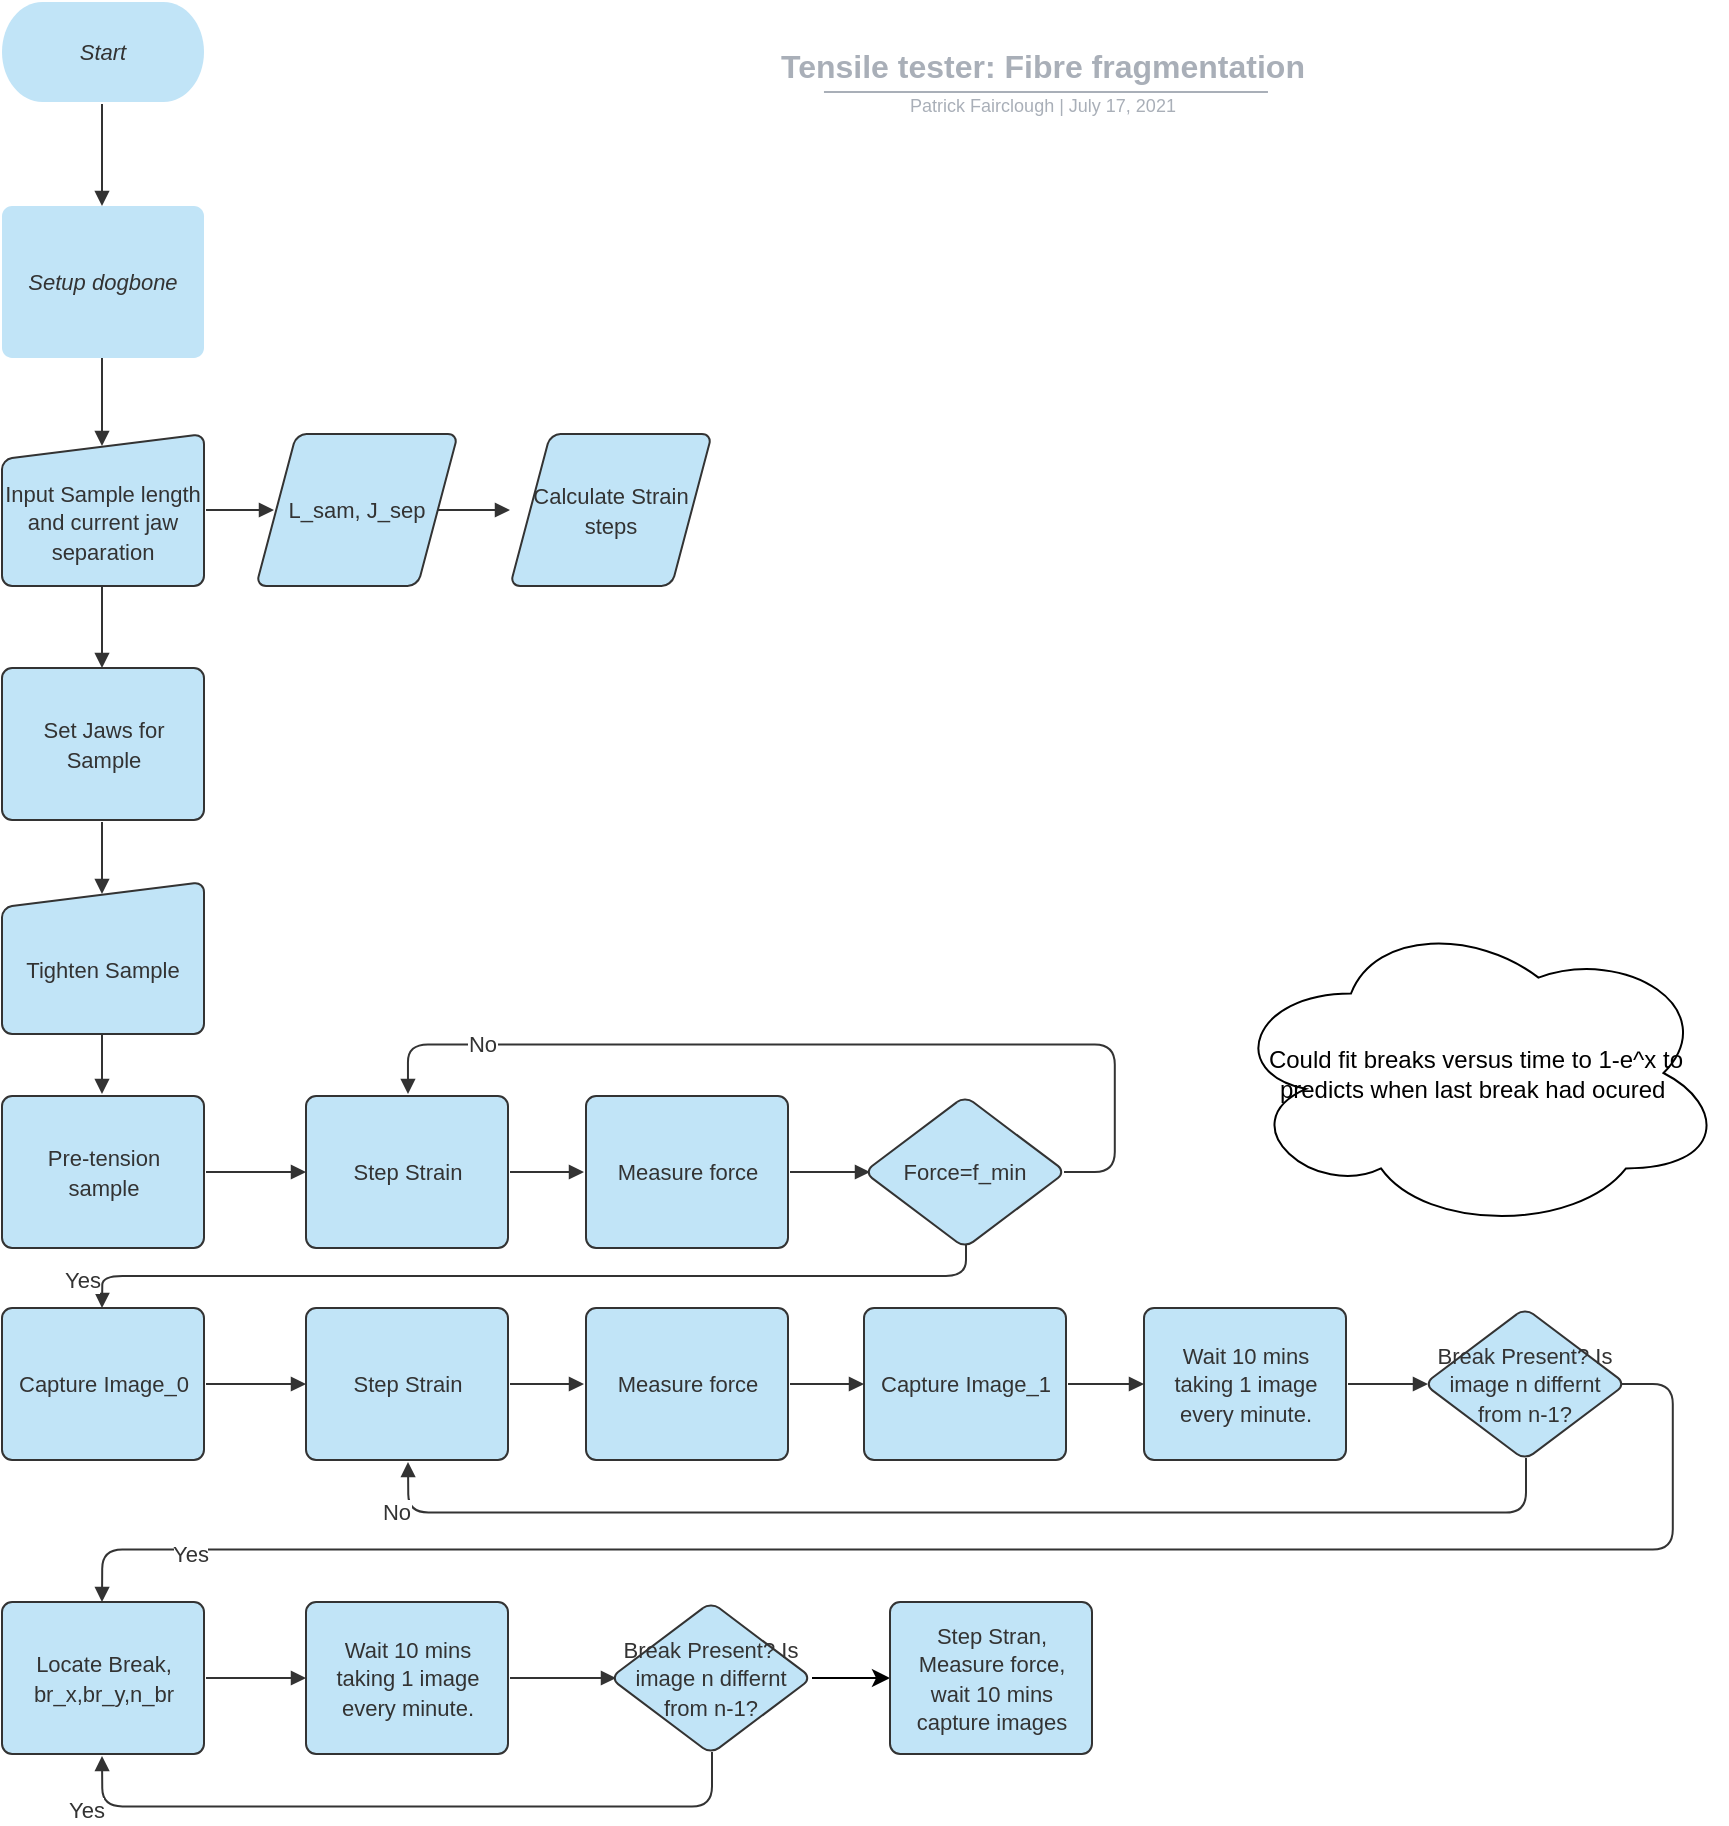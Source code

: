 <mxfile version="14.9.0" type="github"><diagram name="Flowchart" id="Flowchart"><mxGraphModel dx="2062" dy="2234" grid="1" gridSize="10" guides="1" tooltips="1" connect="1" arrows="1" fold="1" page="1" pageScale="1" pageWidth="827" pageHeight="1169" math="0" shadow="0"><root><mxCell id="0"/><mxCell id="1" parent="0"/><mxCell id="2" style="vsdxID=1;fillColor=none;gradientColor=none;strokeOpacity=0;spacingTop=-3;spacingBottom=-3;spacingLeft=-3;spacingRight=-3;labelBackgroundColor=none;rounded=1;strokeColor=none;html=1;whiteSpace=wrap;" parent="1" vertex="1"><mxGeometry x="38" y="25" width="101" height="50" as="geometry"/></mxCell><mxCell id="3" style="vsdxID=2;fillColor=#c1e4f7;gradientColor=none;strokeOpacity=0;shape=stencil(jZPRjoIwEEW/pq/NdGYVeNy4+gN+AZEqzbJgKir69SLThrbumuWpvXOHOdwMglanujxqgXDqbfetr6bqa0FfAtG0tbamH0+C1oJW+87qg+3ObcX3Yzk6ESZFV9yjnm6E0u625q5ZA0kqW3CBO3+6y3PiwPUcuHZz9um2YefubNmquFgoCUtnV6EfBnQE4F/nBERJWRE8DmWgtMEJi4AAPn+BmDuckGVyiTFGCJqS+cl5Mtgb5smNaYOgMA4qsr9S5rL4iDFnAIyi84DhZ1Ds+G80STB/Zo8vjDGSn58CvA/o3SaNh2lheZVN0/C+h/V0wUeJfw5aPwA=);spacingTop=-3;spacingBottom=-3;spacingLeft=-3;spacingRight=-3;labelBackgroundColor=none;rounded=1;html=1;whiteSpace=wrap;" parent="2" vertex="1"><mxGeometry width="101" height="50" as="geometry"/></mxCell><mxCell id="4" value="&lt;p style=&quot;align:center;margin-left:0;margin-right:0;margin-top:0px;margin-bottom:0px;text-indent:0;valign:middle;direction:ltr;&quot;&gt;&lt;font style=&quot;font-size:11px;font-family:Arial;color:#333333;direction:ltr;letter-spacing:0px;line-height:100%;opacity:1&quot;&gt;&lt;i&gt;Start&lt;/i&gt;&lt;/font&gt;&lt;/p&gt;" style="text;vsdxID=1;fillColor=none;gradientColor=none;strokeOpacity=0;spacingTop=-3;spacingBottom=-3;spacingLeft=-3;spacingRight=-3;labelBackgroundColor=none;rounded=1;strokeColor=none;html=1;whiteSpace=wrap;verticalAlign=middle;align=center;;html=1;" parent="2" vertex="1"><mxGeometry x="3.17" y="2.38" width="95.25" height="44.45" as="geometry"/></mxCell><mxCell id="5" style="vsdxID=3;fillColor=none;gradientColor=none;strokeOpacity=0;spacingTop=-3;spacingBottom=-3;spacingLeft=-3;spacingRight=-3;labelBackgroundColor=none;rounded=1;strokeColor=none;html=1;whiteSpace=wrap;" parent="1" vertex="1"><mxGeometry x="38" y="127" width="101" height="76" as="geometry"/></mxCell><mxCell id="6" style="vsdxID=4;fillColor=#c1e4f7;gradientColor=none;strokeOpacity=0;shape=stencil(fZNRboMwDIZPk9co2GoRjxXrLtAToJKWaAyqlG7Q0zdgUuKM8Rb7/y1/cWKB+b0qblqAune2/dK/puwqgR8CwDSVtqZzJ4FHgfmltfpq20dTUnwrnBPUlNEl1SSjG1Rhzyfz1JRTEpN0RwJVfrc/Y8d+1kkaKNrLfTolPsl7flgyJ9w9h0hhDxSChLnTAMzfI4VexVCdWqmD61abJiDLdgxNbXFlqfSXHDiqZ0uU4mjI0RYd10axwrdUzAwoEbcgl4I3NWcMbxFje84smqE3/EfJh8jcfwmDB4yZe/6iA0RXQC7j6kxW+Lb/nztMH51WwNQ17Umox4vhUrRUeHwB);spacingTop=-3;spacingBottom=-3;spacingLeft=-3;spacingRight=-3;labelBackgroundColor=none;rounded=1;html=1;whiteSpace=wrap;" parent="5" vertex="1"><mxGeometry width="101" height="76" as="geometry"/></mxCell><mxCell id="7" value="&lt;p style=&quot;align:center;margin-left:0;margin-right:0;margin-top:0px;margin-bottom:0px;text-indent:0;valign:middle;direction:ltr;&quot;&gt;&lt;font style=&quot;font-size:11px;font-family:Arial;color:#333333;direction:ltr;letter-spacing:0px;line-height:100%;opacity:1&quot;&gt;&lt;i&gt;Setup dogbone&lt;/i&gt;&lt;/font&gt;&lt;/p&gt;" style="text;vsdxID=3;fillColor=none;gradientColor=none;strokeOpacity=0;spacingTop=-3;spacingBottom=-3;spacingLeft=-3;spacingRight=-3;labelBackgroundColor=none;rounded=1;strokeColor=none;html=1;whiteSpace=wrap;verticalAlign=middle;align=center;;html=1;" parent="5" vertex="1"><mxGeometry x="3.17" y="2.98" width="95.25" height="69.85" as="geometry"/></mxCell><mxCell id="101" style="vsdxID=5;edgeStyle=none;startArrow=none;endArrow=block;startSize=5;endSize=5;strokeColor=#333333;spacingTop=-3;spacingBottom=-3;spacingLeft=-3;spacingRight=-3;verticalAlign=middle;html=1;labelBackgroundColor=none;rounded=1;" parent="1" edge="1"><mxGeometry relative="1" as="geometry"><mxPoint as="offset"/><Array as="points"/><mxPoint x="88" y="76" as="sourcePoint"/><mxPoint x="88" y="127" as="targetPoint"/></mxGeometry></mxCell><mxCell id="8" style="vsdxID=6;fillColor=none;gradientColor=none;strokeWidth=102;spacingTop=-3;spacingBottom=-3;spacingLeft=-3;spacingRight=-3;labelBackgroundColor=none;rounded=0;strokeColor=none;html=1;whiteSpace=wrap;" parent="1" vertex="1"><mxGeometry x="287" y="44" width="542" height="38" as="geometry"/></mxCell><mxCell id="9" style="vsdxID=7;fillColor=none;gradientColor=none;fillOpacity=0;strokeOpacity=0;spacingTop=-3;spacingBottom=-3;spacingLeft=-3;spacingRight=-3;labelBackgroundColor=none;rounded=1;strokeColor=none;html=1;whiteSpace=wrap;" parent="8" vertex="1"><mxGeometry width="541" height="26" as="geometry"/></mxCell><mxCell id="10" style="vsdxID=8;fillColor=#ffffff;gradientColor=none;fillOpacity=0;strokeOpacity=0;shape=stencil(hZNdcsIgEIBPwyuzsFHDY8fqBTxBxqBhmiYORpv29MUspNBQ+wbLt+zHzzLcXpvqopmE62D7N/1h6qFh+MqkNF2jrRnciOGO4fbUW322/a2raX6pHClhiuiacsSDllDZ48F8aYoBR7FZ0QJlvvf3R8XRr9PSp99B8aKYInuCjzdLtEhxPy152HuUoV4hPSOTlBEDoAoPYAxMBeHF1WxNFwkqxWGdSMIzQYevylQSUkNHKJUqRsfAJYTZu8mrzkl+Y+Dr8h/dOSWEBMfNQnk+lA8JAC7kQnq+Klxgf1lHD5LPyfyCn0cWGZ304YNxfC5MCczeVs71+W91g6kvqGNM21Jbxeu/+8iFqAdx9w0=);spacingTop=-3;spacingBottom=-3;spacingLeft=-3;spacingRight=-3;labelBackgroundColor=none;rounded=1;html=1;whiteSpace=wrap;" parent="9" vertex="1"><mxGeometry width="541" height="26" as="geometry"/></mxCell><mxCell id="11" value="&lt;p style=&quot;margin-left: 6 ; margin-right: 6 ; margin-top: 2px ; margin-bottom: 0px ; text-indent: 0 ; direction: ltr&quot;&gt;&lt;font style=&quot;font-size: 16px ; font-family: &amp;#34;arial&amp;#34; ; color: #a9afb8 ; direction: ltr ; letter-spacing: 0px ; line-height: 100% ; opacity: 1&quot;&gt;&lt;b&gt;Tensile tester: Fibre fragmentation&lt;/b&gt;&lt;/font&gt;&lt;/p&gt;" style="text;vsdxID=7;fillColor=none;gradientColor=none;fillOpacity=0;strokeOpacity=0;spacingTop=-3;spacingBottom=-3;spacingLeft=-3;spacingRight=-3;labelBackgroundColor=none;rounded=1;strokeColor=none;html=1;whiteSpace=wrap;verticalAlign=middle;align=center;;html=1;" parent="9" vertex="1"><mxGeometry x="2.54" y="2.41" width="536.58" height="21.59" as="geometry"/></mxCell><mxCell id="12" style="vsdxID=9;fillColor=none;gradientColor=none;shape=stencil(hZDNDsIgDICfpkdJV2Ii5zlfwCcgrgpRYWHMv6eX0R0WL97ar/0KLeh2dHZgIBxzild++j470Hsg8sFx8rlEoDvQ7TkmvqQ4hV7ywZZOwkq4F6eZuwltOh39h4VtFe4Ei3ePj/m9l1Q3qHCx3ssMbBRSRQcxbj6sDGOUMX+MEtTv1UQ2W9d+VylIzqC7Lw==);strokeColor=#a9afb8;spacingTop=-3;spacingBottom=-3;spacingLeft=-3;spacingRight=-3;labelBackgroundColor=none;rounded=1;html=1;whiteSpace=wrap;" parent="8" vertex="1"><mxGeometry x="162" y="25" width="222" height="1" as="geometry"/></mxCell><mxCell id="13" style="vsdxID=10;fillColor=none;gradientColor=none;fillOpacity=0;strokeOpacity=0;spacingTop=-3;spacingBottom=-3;spacingLeft=-3;spacingRight=-3;labelBackgroundColor=none;rounded=1;strokeColor=none;html=1;whiteSpace=wrap;" parent="8" vertex="1"><mxGeometry y="26" width="542" height="11" as="geometry"/></mxCell><mxCell id="14" style="vsdxID=11;fillColor=#ffffff;gradientColor=none;fillOpacity=0;strokeOpacity=0;shape=stencil(fZNRcoMgEIZPwyuzsNrEx0ySXqAncCKtTIxmiGlNT1/iyshaok+w+//uB8sK3N/q8mqEhlvvurP5sVVfCzwIrW1bG2d7vxJ4FLj/7Jz5ct29rWh/Lb1SwxgxFXnUU62hdKcP+2soBhLVJqcEOS/d97PiMOUp9aBdpmWWjZF3Ep/ujtSKy6etKiQU8UdmGHSonunJodkPBgyCYHlgLBjLw84TNLaNcAtf8I0hwxqul+dbjgycUAFwwJdHwqUBk3eWgJ4ttM83EteoZ/0U2Cqpcs4dn2wOhU4H2Pi6cKl6hRv1JGlJvIq5zeo/C+98oI3PhFyBqWtKga6/Xb8Yp4TmxzYNDVmcX06VD9FE4vEP);spacingTop=-3;spacingBottom=-3;spacingLeft=-3;spacingRight=-3;labelBackgroundColor=none;rounded=1;html=1;whiteSpace=wrap;" parent="13" vertex="1"><mxGeometry width="542" height="11" as="geometry"/></mxCell><mxCell id="15" value="&lt;p style=&quot;align:center;margin-left:6;margin-right:6;margin-top:2px;margin-bottom:0px;text-indent:0;valign:middle;direction:ltr;&quot;&gt;&lt;font style=&quot;font-size:9px;font-family:Arial;color:#a9afb8;direction:ltr;letter-spacing:0px;line-height:100%;opacity:1&quot;&gt;Patrick Fairclough  |  July 17, 2021&lt;/font&gt;&lt;/p&gt;" style="text;vsdxID=10;fillColor=none;gradientColor=none;fillOpacity=0;strokeOpacity=0;spacingTop=-3;spacingBottom=-3;spacingLeft=-3;spacingRight=-3;labelBackgroundColor=none;rounded=1;strokeColor=none;html=1;whiteSpace=wrap;verticalAlign=middle;align=center;;html=1;" parent="13" vertex="1"><mxGeometry x="2.54" y="1.57" width="537.21" height="6.99" as="geometry"/></mxCell><mxCell id="44" style="vsdxID=36;fillColor=none;gradientColor=none;strokeColor=none;spacingTop=-3;spacingBottom=-3;spacingLeft=-3;spacingRight=-3;labelBackgroundColor=none;rounded=1;html=1;whiteSpace=wrap;" parent="1" vertex="1"><mxGeometry x="38" y="241" width="101" height="76" as="geometry"/></mxCell><mxCell id="45" style="vsdxID=37;fillColor=#c1e4f7;gradientColor=none;shape=stencil(hZPRcoMgEEW/hldmYYOGx06a/EC/wIm0MrWaIaY1/fqSLCrQ1PoE997Fw+oy3J2b6mSYhPPg+nfzZeuhYfjMpLRdY5wd/IrhnuHutXfmzfWXrqb9qfJJCXfF1FQjbmkJlTu+2G9DGnAUpSKDKj/6z9sbx+CTdaWdRC4pfKDw8eIoLdJ42ArNlYboQfJHGc6bjoNrUEQxSyOStOF6E0JBEYqXEQY8eZLWdhG2VhyKBB34FtfIdTmdOdP73kgdPduMXgCk8JiCL34QCl6Uq9hLRYBCjqvUS8F8jZQxvlaOPXFqlbU3BP6iVAljkv5NGH3inHlizLo4XwFTGx/25AHfP/+sX9yng+bGti0NV+zn0+QlmkTc/wA=);strokeColor=#333333;spacingTop=-3;spacingBottom=-3;spacingLeft=-3;spacingRight=-3;labelBackgroundColor=none;rounded=1;html=1;whiteSpace=wrap;" parent="44" vertex="1"><mxGeometry width="101" height="76" as="geometry"/></mxCell><mxCell id="46" value="&lt;p style=&quot;align:center;margin-left:0;margin-right:0;margin-top:0px;margin-bottom:0px;text-indent:0;valign:middle;direction:ltr;&quot;&gt;&lt;font style=&quot;font-size:11px;font-family:Arial;color:#333333;direction:ltr;letter-spacing:0px;line-height:100%;opacity:1&quot;&gt;Input Sample length and current jaw separation&lt;/font&gt;&lt;/p&gt;" style="text;vsdxID=36;fillColor=none;gradientColor=none;strokeColor=none;spacingTop=-3;spacingBottom=-3;spacingLeft=-3;spacingRight=-3;labelBackgroundColor=none;rounded=1;html=1;whiteSpace=wrap;verticalAlign=middle;align=center;;html=1;" parent="44" vertex="1"><mxGeometry x="3.17" y="15.68" width="95.25" height="57.15" as="geometry"/></mxCell><mxCell id="47" style="vsdxID=38;fillColor=none;gradientColor=none;strokeColor=none;spacingTop=-3;spacingBottom=-3;spacingLeft=-3;spacingRight=-3;labelBackgroundColor=none;rounded=1;html=1;whiteSpace=wrap;" parent="1" vertex="1"><mxGeometry x="165" y="241" width="101" height="76" as="geometry"/></mxCell><mxCell id="48" style="vsdxID=39;fillColor=#c1e4f7;gradientColor=none;shape=stencil(hZPdcoMgEIWfhltmYUXlspMmL9AncCKtTK1miGl+nr7EhSlYk3KFe3bh24PLcHPsmoNhEo6TGz/N2bZTx/CVSWmHzjg7+R3DLcPN++jMhxtPQ0vfh8ZnSpgjpqUacc+W0Lj9m70ZigFHUSkSqPJr/L7feAk1NS81yVeKlLygg3aUvz85KhChQvMCdbLqUB50ybWEZImK9IsMuuQyAF1DCEIGhowoYyrPOPDiiXo7JB1oleHDM3Zd8WhGxIWcTvvuipzuYUMBTycW4pqHK9C18O+ScWvkSj9jr4GrMmf37UCd81dJhyEkYOFvtfA3JjyCzQ3Osv9iJq8rlvfH5+ZK6WzlwGlbEfHXLlz1awX7/1/bb+Y5ogmzfU9jmOrLufMhmlnc/gA=);strokeColor=#333333;spacingTop=-3;spacingBottom=-3;spacingLeft=-3;spacingRight=-3;labelBackgroundColor=none;rounded=1;html=1;whiteSpace=wrap;" parent="47" vertex="1"><mxGeometry width="101" height="76" as="geometry"/></mxCell><mxCell id="49" value="&lt;p style=&quot;align:center;margin-left:0;margin-right:0;margin-top:0px;margin-bottom:0px;text-indent:0;valign:middle;direction:ltr;&quot;&gt;&lt;font style=&quot;font-size:11px;font-family:Arial;color:#333333;direction:ltr;letter-spacing:0px;line-height:100%;opacity:1&quot;&gt;L_sam, J_sep&lt;/font&gt;&lt;/p&gt;" style="text;vsdxID=38;fillColor=none;gradientColor=none;strokeColor=none;spacingTop=-3;spacingBottom=-3;spacingLeft=-3;spacingRight=-3;labelBackgroundColor=none;rounded=1;html=1;whiteSpace=wrap;verticalAlign=middle;align=center;;html=1;" parent="47" vertex="1"><mxGeometry x="3.17" y="2.98" width="95.25" height="69.85" as="geometry"/></mxCell><mxCell id="102" style="vsdxID=40;edgeStyle=none;startArrow=none;endArrow=block;startSize=5;endSize=5;strokeColor=#333333;spacingTop=-3;spacingBottom=-3;spacingLeft=-3;spacingRight=-3;verticalAlign=middle;html=1;labelBackgroundColor=none;rounded=1;" parent="1" edge="1"><mxGeometry relative="1" as="geometry"><mxPoint as="offset"/><Array as="points"/><mxPoint x="88" y="203" as="sourcePoint"/><mxPoint x="88" y="247" as="targetPoint"/></mxGeometry></mxCell><mxCell id="103" style="vsdxID=41;edgeStyle=none;startArrow=none;endArrow=block;startSize=5;endSize=5;strokeColor=#333333;spacingTop=-3;spacingBottom=-3;spacingLeft=-3;spacingRight=-3;verticalAlign=middle;html=1;labelBackgroundColor=none;rounded=1;" parent="1" edge="1"><mxGeometry relative="1" as="geometry"><mxPoint as="offset"/><Array as="points"/><mxPoint x="140" y="279" as="sourcePoint"/><mxPoint x="174" y="279" as="targetPoint"/></mxGeometry></mxCell><mxCell id="50" style="vsdxID=42;fillColor=none;gradientColor=none;strokeColor=none;spacingTop=-3;spacingBottom=-3;spacingLeft=-3;spacingRight=-3;labelBackgroundColor=none;rounded=1;html=1;whiteSpace=wrap;" parent="1" vertex="1"><mxGeometry x="38" y="358" width="101" height="76" as="geometry"/></mxCell><mxCell id="51" style="vsdxID=43;fillColor=#c1e4f7;gradientColor=none;shape=stencil(fZNRboMwDIZPk9co2GoRjxXrLtAToJKWaAyqlG7Q0zdgUuKM8Rb7/y1/cWKB+b0qblqAune2/dK/puwqgR8CwDSVtqZzJ4FHgfmltfpq20dTUnwrnBPUlNEl1SSjG1Rhzyfz1JRTEpN0RwJVfrc/Y8d+1kkaKNrLfTolPsl7flgyJ9w9h0hhDxSChLnTAMzfI4VexVCdWqmD61abJiDLdgxNbXFlqfSXHDiqZ0uU4mjI0RYd10axwrdUzAwoEbcgl4I3NWcMbxFje84smqE3/EfJh8jcfwmDB4yZe/6iA0RXQC7j6kxW+Lb/nztMH51WwNQ17Umox4vhUrRUeHwB);strokeColor=#333333;spacingTop=-3;spacingBottom=-3;spacingLeft=-3;spacingRight=-3;labelBackgroundColor=none;rounded=1;html=1;whiteSpace=wrap;" parent="50" vertex="1"><mxGeometry width="101" height="76" as="geometry"/></mxCell><mxCell id="52" value="&lt;p style=&quot;align:center;margin-left:0;margin-right:0;margin-top:0px;margin-bottom:0px;text-indent:0;valign:middle;direction:ltr;&quot;&gt;&lt;font style=&quot;font-size:11px;font-family:Arial;color:#333333;direction:ltr;letter-spacing:0px;line-height:100%;opacity:1&quot;&gt;Set Jaws for Sample&lt;/font&gt;&lt;/p&gt;" style="text;vsdxID=42;fillColor=none;gradientColor=none;strokeColor=none;spacingTop=-3;spacingBottom=-3;spacingLeft=-3;spacingRight=-3;labelBackgroundColor=none;rounded=1;html=1;whiteSpace=wrap;verticalAlign=middle;align=center;;html=1;" parent="50" vertex="1"><mxGeometry x="7.62" y="7.42" width="86.36" height="60.96" as="geometry"/></mxCell><mxCell id="104" style="vsdxID=44;edgeStyle=none;startArrow=none;endArrow=block;startSize=5;endSize=5;strokeColor=#333333;spacingTop=-3;spacingBottom=-3;spacingLeft=-3;spacingRight=-3;verticalAlign=middle;html=1;labelBackgroundColor=none;rounded=1;" parent="1" edge="1"><mxGeometry relative="1" as="geometry"><mxPoint as="offset"/><Array as="points"/><mxPoint x="88" y="317" as="sourcePoint"/><mxPoint x="88" y="358" as="targetPoint"/></mxGeometry></mxCell><mxCell id="53" style="vsdxID=45;fillColor=none;gradientColor=none;strokeColor=none;spacingTop=-3;spacingBottom=-3;spacingLeft=-3;spacingRight=-3;labelBackgroundColor=none;rounded=1;html=1;whiteSpace=wrap;" parent="1" vertex="1"><mxGeometry x="38" y="465" width="101" height="76" as="geometry"/></mxCell><mxCell id="54" style="vsdxID=46;fillColor=#c1e4f7;gradientColor=none;shape=stencil(hZPRcoMgEEW/hldmYYOGx06a/EC/wIm0MrWaIaY1/fqSLCrQ1PoE997Fw+oy3J2b6mSYhPPg+nfzZeuhYfjMpLRdY5wd/IrhnuHutXfmzfWXrqb9qfJJCXfF1FQjbmkJlTu+2G9DGnAUpSKDKj/6z9sbx+CTdaWdRC4pfKDw8eIoLdJ42ArNlYboQfJHGc6bjoNrUEQxSyOStOF6E0JBEYqXEQY8eZLWdhG2VhyKBB34FtfIdTmdOdP73kgdPduMXgCk8JiCL34QCl6Uq9hLRYBCjqvUS8F8jZQxvlaOPXFqlbU3BP6iVAljkv5NGH3inHlizLo4XwFTGx/25AHfP/+sX9yng+bGti0NV+zn0+QlmkTc/wA=);strokeColor=#333333;spacingTop=-3;spacingBottom=-3;spacingLeft=-3;spacingRight=-3;labelBackgroundColor=none;rounded=1;html=1;whiteSpace=wrap;" parent="53" vertex="1"><mxGeometry width="101" height="76" as="geometry"/></mxCell><mxCell id="55" value="&lt;p style=&quot;align:center;margin-left:0;margin-right:0;margin-top:0px;margin-bottom:0px;text-indent:0;valign:middle;direction:ltr;&quot;&gt;&lt;font style=&quot;font-size:11px;font-family:Arial;color:#333333;direction:ltr;letter-spacing:0px;line-height:100%;opacity:1&quot;&gt;Tighten Sample&lt;/font&gt;&lt;/p&gt;" style="text;vsdxID=45;fillColor=none;gradientColor=none;strokeColor=none;spacingTop=-3;spacingBottom=-3;spacingLeft=-3;spacingRight=-3;labelBackgroundColor=none;rounded=1;html=1;whiteSpace=wrap;verticalAlign=middle;align=center;;html=1;" parent="53" vertex="1"><mxGeometry x="3.17" y="15.68" width="95.25" height="57.15" as="geometry"/></mxCell><mxCell id="105" style="vsdxID=47;edgeStyle=none;startArrow=none;endArrow=block;startSize=5;endSize=5;strokeColor=#333333;spacingTop=-3;spacingBottom=-3;spacingLeft=-3;spacingRight=-3;verticalAlign=middle;html=1;labelBackgroundColor=none;rounded=1;" parent="1" edge="1"><mxGeometry relative="1" as="geometry"><mxPoint as="offset"/><Array as="points"/><mxPoint x="88" y="435" as="sourcePoint"/><mxPoint x="88" y="471" as="targetPoint"/></mxGeometry></mxCell><mxCell id="56" style="vsdxID=48;fillColor=none;gradientColor=none;strokeColor=none;spacingTop=-3;spacingBottom=-3;spacingLeft=-3;spacingRight=-3;labelBackgroundColor=none;rounded=1;html=1;whiteSpace=wrap;" parent="1" vertex="1"><mxGeometry x="38" y="572" width="101" height="76" as="geometry"/></mxCell><mxCell id="57" style="vsdxID=49;fillColor=#c1e4f7;gradientColor=none;shape=stencil(fZNRboMwDIZPk9co2GoRjxXrLtAToJKWaAyqlG7Q0zdgUuKM8Rb7/y1/cWKB+b0qblqAune2/dK/puwqgR8CwDSVtqZzJ4FHgfmltfpq20dTUnwrnBPUlNEl1SSjG1Rhzyfz1JRTEpN0RwJVfrc/Y8d+1kkaKNrLfTolPsl7flgyJ9w9h0hhDxSChLnTAMzfI4VexVCdWqmD61abJiDLdgxNbXFlqfSXHDiqZ0uU4mjI0RYd10axwrdUzAwoEbcgl4I3NWcMbxFje84smqE3/EfJh8jcfwmDB4yZe/6iA0RXQC7j6kxW+Lb/nztMH51WwNQ17Umox4vhUrRUeHwB);strokeColor=#333333;spacingTop=-3;spacingBottom=-3;spacingLeft=-3;spacingRight=-3;labelBackgroundColor=none;rounded=1;html=1;whiteSpace=wrap;" parent="56" vertex="1"><mxGeometry width="101" height="76" as="geometry"/></mxCell><mxCell id="58" value="&lt;p style=&quot;align:center;margin-left:0;margin-right:0;margin-top:0px;margin-bottom:0px;text-indent:0;valign:middle;direction:ltr;&quot;&gt;&lt;font style=&quot;font-size:11px;font-family:Arial;color:#333333;direction:ltr;letter-spacing:0px;line-height:100%;opacity:1&quot;&gt;Pre-tension sample&lt;/font&gt;&lt;/p&gt;" style="text;vsdxID=48;fillColor=none;gradientColor=none;strokeColor=none;spacingTop=-3;spacingBottom=-3;spacingLeft=-3;spacingRight=-3;labelBackgroundColor=none;rounded=1;html=1;whiteSpace=wrap;verticalAlign=middle;align=center;;html=1;" parent="56" vertex="1"><mxGeometry x="7.62" y="7.42" width="86.36" height="60.96" as="geometry"/></mxCell><mxCell id="106" style="vsdxID=50;edgeStyle=none;startArrow=none;endArrow=block;startSize=5;endSize=5;strokeColor=#333333;spacingTop=-3;spacingBottom=-3;spacingLeft=-3;spacingRight=-3;verticalAlign=middle;html=1;labelBackgroundColor=none;rounded=1;" parent="1" edge="1"><mxGeometry relative="1" as="geometry"><mxPoint y="-1" as="offset"/><Array as="points"/><mxPoint x="88" y="541" as="sourcePoint"/><mxPoint x="88" y="571" as="targetPoint"/></mxGeometry></mxCell><mxCell id="59" style="vsdxID=51;fillColor=none;gradientColor=none;strokeColor=none;spacingTop=-3;spacingBottom=-3;spacingLeft=-3;spacingRight=-3;labelBackgroundColor=none;rounded=1;html=1;whiteSpace=wrap;" parent="1" vertex="1"><mxGeometry x="190" y="572" width="101" height="76" as="geometry"/></mxCell><mxCell id="60" style="vsdxID=52;fillColor=#c1e4f7;gradientColor=none;shape=stencil(fZNRboMwDIZPk9co2GoRjxXrLtAToJKWaAyqlG7Q0zdgUuKM8Rb7/y1/cWKB+b0qblqAune2/dK/puwqgR8CwDSVtqZzJ4FHgfmltfpq20dTUnwrnBPUlNEl1SSjG1Rhzyfz1JRTEpN0RwJVfrc/Y8d+1kkaKNrLfTolPsl7flgyJ9w9h0hhDxSChLnTAMzfI4VexVCdWqmD61abJiDLdgxNbXFlqfSXHDiqZ0uU4mjI0RYd10axwrdUzAwoEbcgl4I3NWcMbxFje84smqE3/EfJh8jcfwmDB4yZe/6iA0RXQC7j6kxW+Lb/nztMH51WwNQ17Umox4vhUrRUeHwB);strokeColor=#333333;spacingTop=-3;spacingBottom=-3;spacingLeft=-3;spacingRight=-3;labelBackgroundColor=none;rounded=1;html=1;whiteSpace=wrap;" parent="59" vertex="1"><mxGeometry width="101" height="76" as="geometry"/></mxCell><mxCell id="61" value="&lt;p style=&quot;align:center;margin-left:0;margin-right:0;margin-top:0px;margin-bottom:0px;text-indent:0;valign:middle;direction:ltr;&quot;&gt;&lt;font style=&quot;font-size:11px;font-family:Arial;color:#333333;direction:ltr;letter-spacing:0px;line-height:100%;opacity:1&quot;&gt;Step Strain &lt;/font&gt;&lt;/p&gt;" style="text;vsdxID=51;fillColor=none;gradientColor=none;strokeColor=none;spacingTop=-3;spacingBottom=-3;spacingLeft=-3;spacingRight=-3;labelBackgroundColor=none;rounded=1;html=1;whiteSpace=wrap;verticalAlign=middle;align=center;;html=1;" parent="59" vertex="1"><mxGeometry x="7.62" y="7.42" width="86.36" height="60.96" as="geometry"/></mxCell><mxCell id="107" style="vsdxID=53;edgeStyle=none;startArrow=none;endArrow=block;startSize=5;endSize=5;strokeColor=#333333;spacingTop=-3;spacingBottom=-3;spacingLeft=-3;spacingRight=-3;verticalAlign=middle;html=1;labelBackgroundColor=none;rounded=1;" parent="1" edge="1"><mxGeometry relative="1" as="geometry"><mxPoint as="offset"/><Array as="points"/><mxPoint x="140" y="610" as="sourcePoint"/><mxPoint x="190" y="610" as="targetPoint"/></mxGeometry></mxCell><mxCell id="62" style="vsdxID=54;fillColor=none;gradientColor=none;strokeColor=none;spacingTop=-3;spacingBottom=-3;spacingLeft=-3;spacingRight=-3;labelBackgroundColor=none;rounded=1;html=1;whiteSpace=wrap;" parent="1" vertex="1"><mxGeometry x="292" y="241" width="101" height="76" as="geometry"/></mxCell><mxCell id="63" style="vsdxID=55;fillColor=#c1e4f7;gradientColor=none;shape=stencil(hZPdcoMgEIWfhltmYUXlspMmL9AncCKtTK1miGl+nr7EhSlYk3KFe3bh24PLcHPsmoNhEo6TGz/N2bZTx/CVSWmHzjg7+R3DLcPN++jMhxtPQ0vfh8ZnSpgjpqUacc+W0Lj9m70ZigFHUSkSqPJr/L7feAk1NS81yVeKlLygg3aUvz85KhChQvMCdbLqUB50ybWEZImK9IsMuuQyAF1DCEIGhowoYyrPOPDiiXo7JB1oleHDM3Zd8WhGxIWcTvvuipzuYUMBTycW4pqHK9C18O+ScWvkSj9jr4GrMmf37UCd81dJhyEkYOFvtfA3JjyCzQ3Osv9iJq8rlvfH5+ZK6WzlwGlbEfHXLlz1awX7/1/bb+Y5ogmzfU9jmOrLufMhmlnc/gA=);strokeColor=#333333;spacingTop=-3;spacingBottom=-3;spacingLeft=-3;spacingRight=-3;labelBackgroundColor=none;rounded=1;html=1;whiteSpace=wrap;" parent="62" vertex="1"><mxGeometry width="101" height="76" as="geometry"/></mxCell><mxCell id="64" value="&lt;p style=&quot;align:center;margin-left:0;margin-right:0;margin-top:0px;margin-bottom:0px;text-indent:0;valign:middle;direction:ltr;&quot;&gt;&lt;font style=&quot;font-size:11px;font-family:Arial;color:#333333;direction:ltr;letter-spacing:0px;line-height:100%;opacity:1&quot;&gt;Calculate Strain steps&lt;/font&gt;&lt;/p&gt;" style="text;vsdxID=54;fillColor=none;gradientColor=none;strokeColor=none;spacingTop=-3;spacingBottom=-3;spacingLeft=-3;spacingRight=-3;labelBackgroundColor=none;rounded=1;html=1;whiteSpace=wrap;verticalAlign=middle;align=center;;html=1;" parent="62" vertex="1"><mxGeometry x="3.17" y="2.98" width="95.25" height="69.85" as="geometry"/></mxCell><mxCell id="108" style="vsdxID=56;edgeStyle=none;startArrow=none;endArrow=block;startSize=5;endSize=5;strokeColor=#333333;spacingTop=-3;spacingBottom=-3;spacingLeft=-3;spacingRight=-3;verticalAlign=middle;html=1;labelBackgroundColor=none;rounded=1;" parent="1" edge="1"><mxGeometry relative="1" as="geometry"><mxPoint x="-6" as="offset"/><Array as="points"/><mxPoint x="256" y="279" as="sourcePoint"/><mxPoint x="292" y="279" as="targetPoint"/></mxGeometry></mxCell><mxCell id="65" style="vsdxID=57;fillColor=none;gradientColor=none;strokeColor=none;spacingTop=-3;spacingBottom=-3;spacingLeft=-3;spacingRight=-3;labelBackgroundColor=none;rounded=1;html=1;whiteSpace=wrap;" parent="1" vertex="1"><mxGeometry x="330" y="572" width="101" height="76" as="geometry"/></mxCell><mxCell id="66" style="vsdxID=58;fillColor=#c1e4f7;gradientColor=none;shape=stencil(fZNRboMwDIZPk9co2GoRjxXrLtAToJKWaAyqlG7Q0zdgUuKM8Rb7/y1/cWKB+b0qblqAune2/dK/puwqgR8CwDSVtqZzJ4FHgfmltfpq20dTUnwrnBPUlNEl1SSjG1Rhzyfz1JRTEpN0RwJVfrc/Y8d+1kkaKNrLfTolPsl7flgyJ9w9h0hhDxSChLnTAMzfI4VexVCdWqmD61abJiDLdgxNbXFlqfSXHDiqZ0uU4mjI0RYd10axwrdUzAwoEbcgl4I3NWcMbxFje84smqE3/EfJh8jcfwmDB4yZe/6iA0RXQC7j6kxW+Lb/nztMH51WwNQ17Umox4vhUrRUeHwB);strokeColor=#333333;spacingTop=-3;spacingBottom=-3;spacingLeft=-3;spacingRight=-3;labelBackgroundColor=none;rounded=1;html=1;whiteSpace=wrap;" parent="65" vertex="1"><mxGeometry width="101" height="76" as="geometry"/></mxCell><mxCell id="67" value="&lt;p style=&quot;align:center;margin-left:0;margin-right:0;margin-top:0px;margin-bottom:0px;text-indent:0;valign:middle;direction:ltr;&quot;&gt;&lt;font style=&quot;font-size:11px;font-family:Arial;color:#333333;direction:ltr;letter-spacing:0px;line-height:100%;opacity:1&quot;&gt;Measure force&lt;/font&gt;&lt;/p&gt;" style="text;vsdxID=57;fillColor=none;gradientColor=none;strokeColor=none;spacingTop=-3;spacingBottom=-3;spacingLeft=-3;spacingRight=-3;labelBackgroundColor=none;rounded=1;html=1;whiteSpace=wrap;verticalAlign=middle;align=center;;html=1;" parent="65" vertex="1"><mxGeometry x="7.62" y="7.42" width="86.36" height="60.96" as="geometry"/></mxCell><mxCell id="68" style="vsdxID=59;fillColor=none;gradientColor=none;strokeColor=none;spacingTop=-3;spacingBottom=-3;spacingLeft=-3;spacingRight=-3;labelBackgroundColor=none;rounded=1;html=1;whiteSpace=wrap;" parent="1" vertex="1"><mxGeometry x="469" y="572" width="101" height="76" as="geometry"/></mxCell><mxCell id="69" style="vsdxID=60;fillColor=#c1e4f7;gradientColor=none;shape=stencil(fZPRdoMgDIafhlsPJNLVy52ue4E9gaeyyZnTHmq3dk8/algFUvUKkj/kS2IE7k5tfTQC5Gl0w6f5sc3YCnwRALZvjbOjPwncC9y9D858uOHcN3Q/1l4JcrKYhmLUTQ2ydoc3+2vIJgtUT5ocFPk1fN8yXshfbsh3Ddfp9krKw9mRVAXntlBVkAeTKv4fvwBZtCq2AeQKTIRBVAYFsrTy2WfubB8xVhnjZg2y4pCeG7ScP5USxxFzETnyHSItYYn5XmESvcAc92wuA7LOlpwzVmE2UOSZH3CmmHp1/pxS8/nz8S+1H1MC5NN9xLvyv/rDtBa0MLbraKtif75G3kQriPs/);strokeColor=#333333;spacingTop=-3;spacingBottom=-3;spacingLeft=-3;spacingRight=-3;labelBackgroundColor=none;rounded=1;html=1;whiteSpace=wrap;" parent="68" vertex="1"><mxGeometry width="101" height="76" as="geometry"/></mxCell><mxCell id="70" value="&lt;p style=&quot;align:center;margin-left:0;margin-right:0;margin-top:0px;margin-bottom:0px;text-indent:0;valign:middle;direction:ltr;&quot;&gt;&lt;font style=&quot;font-size:11px;font-family:Arial;color:#333333;direction:ltr;letter-spacing:0px;line-height:100%;opacity:1&quot;&gt;Force=f_min&lt;/font&gt;&lt;/p&gt;" style="text;vsdxID=59;fillColor=none;gradientColor=none;strokeColor=none;spacingTop=-3;spacingBottom=-3;spacingLeft=-3;spacingRight=-3;labelBackgroundColor=none;rounded=1;html=1;whiteSpace=wrap;verticalAlign=middle;align=center;;html=1;" parent="68" vertex="1"><mxGeometry x="3.17" y="2.98" width="95.25" height="69.85" as="geometry"/></mxCell><mxCell id="109" style="vsdxID=61;edgeStyle=none;startArrow=none;endArrow=block;startSize=5;endSize=5;strokeColor=#333333;spacingTop=-3;spacingBottom=-3;spacingLeft=-3;spacingRight=-3;verticalAlign=middle;html=1;labelBackgroundColor=none;rounded=1;" parent="1" edge="1"><mxGeometry relative="1" as="geometry"><mxPoint x="-1" as="offset"/><Array as="points"/><mxPoint x="292" y="610" as="sourcePoint"/><mxPoint x="329" y="610" as="targetPoint"/></mxGeometry></mxCell><mxCell id="110" style="vsdxID=62;edgeStyle=none;startArrow=none;endArrow=block;startSize=5;endSize=5;strokeColor=#333333;spacingTop=-3;spacingBottom=-3;spacingLeft=-3;spacingRight=-3;verticalAlign=middle;html=1;labelBackgroundColor=none;rounded=1;" parent="1" edge="1"><mxGeometry relative="1" as="geometry"><mxPoint x="-1" as="offset"/><Array as="points"/><mxPoint x="432" y="610" as="sourcePoint"/><mxPoint x="472" y="610" as="targetPoint"/></mxGeometry></mxCell><mxCell id="111" value="&lt;p style=&quot;align:center;margin-left:0;margin-right:0;margin-top:0px;margin-bottom:0px;text-indent:0;valign:middle;direction:ltr;&quot;&gt;&lt;font style=&quot;font-size:11px;font-family:Arial;color:#333333;direction:ltr;letter-spacing:0px;line-height:100%;opacity:1&quot;&gt;No&lt;/font&gt;&lt;/p&gt;" style="vsdxID=63;edgeStyle=none;startArrow=none;endArrow=block;startSize=5;endSize=5;strokeColor=#333333;spacingTop=-3;spacingBottom=-3;spacingLeft=-3;spacingRight=-3;verticalAlign=middle;html=1;labelBackgroundColor=#ffffff;rounded=1;align=center;" parent="1" edge="1"><mxGeometry relative="1" as="geometry"><mxPoint x="-172" as="offset"/><Array as="points"><mxPoint x="594.4" y="610"/><mxPoint x="594.4" y="546.19"/><mxPoint x="240.96" y="546.19"/></Array><mxPoint x="569" y="610" as="sourcePoint"/><mxPoint x="241" y="571" as="targetPoint"/></mxGeometry></mxCell><mxCell id="71" style="vsdxID=64;fillColor=none;gradientColor=none;strokeColor=none;spacingTop=-3;spacingBottom=-3;spacingLeft=-3;spacingRight=-3;labelBackgroundColor=none;rounded=1;html=1;whiteSpace=wrap;" parent="1" vertex="1"><mxGeometry x="38" y="678" width="101" height="76" as="geometry"/></mxCell><mxCell id="72" style="vsdxID=65;fillColor=#c1e4f7;gradientColor=none;shape=stencil(fZNRboMwDIZPk9co2GoRjxXrLtAToJKWaAyqlG7Q0zdgUuKM8Rb7/y1/cWKB+b0qblqAune2/dK/puwqgR8CwDSVtqZzJ4FHgfmltfpq20dTUnwrnBPUlNEl1SSjG1Rhzyfz1JRTEpN0RwJVfrc/Y8d+1kkaKNrLfTolPsl7flgyJ9w9h0hhDxSChLnTAMzfI4VexVCdWqmD61abJiDLdgxNbXFlqfSXHDiqZ0uU4mjI0RYd10axwrdUzAwoEbcgl4I3NWcMbxFje84smqE3/EfJh8jcfwmDB4yZe/6iA0RXQC7j6kxW+Lb/nztMH51WwNQ17Umox4vhUrRUeHwB);strokeColor=#333333;spacingTop=-3;spacingBottom=-3;spacingLeft=-3;spacingRight=-3;labelBackgroundColor=none;rounded=1;html=1;whiteSpace=wrap;" parent="71" vertex="1"><mxGeometry width="101" height="76" as="geometry"/></mxCell><mxCell id="73" value="&lt;p style=&quot;align:center;margin-left:0;margin-right:0;margin-top:0px;margin-bottom:0px;text-indent:0;valign:middle;direction:ltr;&quot;&gt;&lt;font style=&quot;font-size:11px;font-family:Arial;color:#333333;direction:ltr;letter-spacing:0px;line-height:100%;opacity:1&quot;&gt;Capture Image_0&lt;/font&gt;&lt;/p&gt;" style="text;vsdxID=64;fillColor=none;gradientColor=none;strokeColor=none;spacingTop=-3;spacingBottom=-3;spacingLeft=-3;spacingRight=-3;labelBackgroundColor=none;rounded=1;html=1;whiteSpace=wrap;verticalAlign=middle;align=center;;html=1;" parent="71" vertex="1"><mxGeometry x="7.62" y="7.42" width="86.36" height="60.96" as="geometry"/></mxCell><mxCell id="112" value="&lt;p style=&quot;align:center;margin-left:0;margin-right:0;margin-top:0px;margin-bottom:0px;text-indent:0;valign:middle;direction:ltr;&quot;&gt;&lt;font style=&quot;font-size:11px;font-family:Arial;color:#333333;direction:ltr;letter-spacing:0px;line-height:100%;opacity:1&quot;&gt;Yes&lt;/font&gt;&lt;/p&gt;" style="vsdxID=66;edgeStyle=none;startArrow=none;endArrow=block;startSize=5;endSize=5;strokeColor=#333333;spacingTop=-3;spacingBottom=-3;spacingLeft=-3;spacingRight=-3;verticalAlign=middle;html=1;labelBackgroundColor=#ffffff;rounded=1;align=center;" parent="1" edge="1"><mxGeometry relative="1" as="geometry"><mxPoint x="-226" y="2" as="offset"/><Array as="points"><mxPoint x="520" y="661.94"/><mxPoint x="88.2" y="661.94"/></Array><mxPoint x="520" y="646" as="sourcePoint"/><mxPoint x="88" y="678" as="targetPoint"/></mxGeometry></mxCell><mxCell id="74" style="vsdxID=67;fillColor=none;gradientColor=none;strokeColor=none;spacingTop=-3;spacingBottom=-3;spacingLeft=-3;spacingRight=-3;labelBackgroundColor=none;rounded=1;html=1;whiteSpace=wrap;" parent="1" vertex="1"><mxGeometry x="190" y="678" width="101" height="76" as="geometry"/></mxCell><mxCell id="75" style="vsdxID=68;fillColor=#c1e4f7;gradientColor=none;shape=stencil(fZNRboMwDIZPk9co2GoRjxXrLtAToJKWaAyqlG7Q0zdgUuKM8Rb7/y1/cWKB+b0qblqAune2/dK/puwqgR8CwDSVtqZzJ4FHgfmltfpq20dTUnwrnBPUlNEl1SSjG1Rhzyfz1JRTEpN0RwJVfrc/Y8d+1kkaKNrLfTolPsl7flgyJ9w9h0hhDxSChLnTAMzfI4VexVCdWqmD61abJiDLdgxNbXFlqfSXHDiqZ0uU4mjI0RYd10axwrdUzAwoEbcgl4I3NWcMbxFje84smqE3/EfJh8jcfwmDB4yZe/6iA0RXQC7j6kxW+Lb/nztMH51WwNQ17Umox4vhUrRUeHwB);strokeColor=#333333;spacingTop=-3;spacingBottom=-3;spacingLeft=-3;spacingRight=-3;labelBackgroundColor=none;rounded=1;html=1;whiteSpace=wrap;" parent="74" vertex="1"><mxGeometry width="101" height="76" as="geometry"/></mxCell><mxCell id="76" value="&lt;p style=&quot;align:center;margin-left:0;margin-right:0;margin-top:0px;margin-bottom:0px;text-indent:0;valign:middle;direction:ltr;&quot;&gt;&lt;font style=&quot;font-size:11px;font-family:Arial;color:#333333;direction:ltr;letter-spacing:0px;line-height:100%;opacity:1&quot;&gt;Step Strain &lt;/font&gt;&lt;/p&gt;" style="text;vsdxID=67;fillColor=none;gradientColor=none;strokeColor=none;spacingTop=-3;spacingBottom=-3;spacingLeft=-3;spacingRight=-3;labelBackgroundColor=none;rounded=1;html=1;whiteSpace=wrap;verticalAlign=middle;align=center;;html=1;" parent="74" vertex="1"><mxGeometry x="7.62" y="7.42" width="86.36" height="60.96" as="geometry"/></mxCell><mxCell id="77" style="vsdxID=69;fillColor=none;gradientColor=none;strokeColor=none;spacingTop=-3;spacingBottom=-3;spacingLeft=-3;spacingRight=-3;labelBackgroundColor=none;rounded=1;html=1;whiteSpace=wrap;" parent="1" vertex="1"><mxGeometry x="330" y="678" width="101" height="76" as="geometry"/></mxCell><mxCell id="78" style="vsdxID=70;fillColor=#c1e4f7;gradientColor=none;shape=stencil(fZNRboMwDIZPk9co2GoRjxXrLtAToJKWaAyqlG7Q0zdgUuKM8Rb7/y1/cWKB+b0qblqAune2/dK/puwqgR8CwDSVtqZzJ4FHgfmltfpq20dTUnwrnBPUlNEl1SSjG1Rhzyfz1JRTEpN0RwJVfrc/Y8d+1kkaKNrLfTolPsl7flgyJ9w9h0hhDxSChLnTAMzfI4VexVCdWqmD61abJiDLdgxNbXFlqfSXHDiqZ0uU4mjI0RYd10axwrdUzAwoEbcgl4I3NWcMbxFje84smqE3/EfJh8jcfwmDB4yZe/6iA0RXQC7j6kxW+Lb/nztMH51WwNQ17Umox4vhUrRUeHwB);strokeColor=#333333;spacingTop=-3;spacingBottom=-3;spacingLeft=-3;spacingRight=-3;labelBackgroundColor=none;rounded=1;html=1;whiteSpace=wrap;" parent="77" vertex="1"><mxGeometry width="101" height="76" as="geometry"/></mxCell><mxCell id="79" value="&lt;p style=&quot;align:center;margin-left:0;margin-right:0;margin-top:0px;margin-bottom:0px;text-indent:0;valign:middle;direction:ltr;&quot;&gt;&lt;font style=&quot;font-size:11px;font-family:Arial;color:#333333;direction:ltr;letter-spacing:0px;line-height:100%;opacity:1&quot;&gt;Measure force&lt;/font&gt;&lt;/p&gt;" style="text;vsdxID=69;fillColor=none;gradientColor=none;strokeColor=none;spacingTop=-3;spacingBottom=-3;spacingLeft=-3;spacingRight=-3;labelBackgroundColor=none;rounded=1;html=1;whiteSpace=wrap;verticalAlign=middle;align=center;;html=1;" parent="77" vertex="1"><mxGeometry x="7.62" y="7.42" width="86.36" height="60.96" as="geometry"/></mxCell><mxCell id="113" style="vsdxID=71;edgeStyle=none;startArrow=none;endArrow=block;startSize=5;endSize=5;strokeColor=#333333;spacingTop=-3;spacingBottom=-3;spacingLeft=-3;spacingRight=-3;verticalAlign=middle;html=1;labelBackgroundColor=none;rounded=1;" parent="1" edge="1"><mxGeometry relative="1" as="geometry"><mxPoint as="offset"/><Array as="points"/><mxPoint x="140" y="716" as="sourcePoint"/><mxPoint x="190" y="716" as="targetPoint"/></mxGeometry></mxCell><mxCell id="114" style="vsdxID=72;edgeStyle=none;startArrow=none;endArrow=block;startSize=5;endSize=5;strokeColor=#333333;spacingTop=-3;spacingBottom=-3;spacingLeft=-3;spacingRight=-3;verticalAlign=middle;html=1;labelBackgroundColor=none;rounded=1;" parent="1" edge="1"><mxGeometry relative="1" as="geometry"><mxPoint x="-1" as="offset"/><Array as="points"/><mxPoint x="292" y="716" as="sourcePoint"/><mxPoint x="329" y="716" as="targetPoint"/></mxGeometry></mxCell><mxCell id="80" style="vsdxID=73;fillColor=none;gradientColor=none;strokeColor=none;spacingTop=-3;spacingBottom=-3;spacingLeft=-3;spacingRight=-3;labelBackgroundColor=none;rounded=1;html=1;whiteSpace=wrap;" parent="1" vertex="1"><mxGeometry x="469" y="678" width="101" height="76" as="geometry"/></mxCell><mxCell id="81" style="vsdxID=74;fillColor=#c1e4f7;gradientColor=none;shape=stencil(fZNRboMwDIZPk9co2GoRjxXrLtAToJKWaAyqlG7Q0zdgUuKM8Rb7/y1/cWKB+b0qblqAune2/dK/puwqgR8CwDSVtqZzJ4FHgfmltfpq20dTUnwrnBPUlNEl1SSjG1Rhzyfz1JRTEpN0RwJVfrc/Y8d+1kkaKNrLfTolPsl7flgyJ9w9h0hhDxSChLnTAMzfI4VexVCdWqmD61abJiDLdgxNbXFlqfSXHDiqZ0uU4mjI0RYd10axwrdUzAwoEbcgl4I3NWcMbxFje84smqE3/EfJh8jcfwmDB4yZe/6iA0RXQC7j6kxW+Lb/nztMH51WwNQ17Umox4vhUrRUeHwB);strokeColor=#333333;spacingTop=-3;spacingBottom=-3;spacingLeft=-3;spacingRight=-3;labelBackgroundColor=none;rounded=1;html=1;whiteSpace=wrap;" parent="80" vertex="1"><mxGeometry width="101" height="76" as="geometry"/></mxCell><mxCell id="82" value="&lt;p style=&quot;align:center;margin-left:0;margin-right:0;margin-top:0px;margin-bottom:0px;text-indent:0;valign:middle;direction:ltr;&quot;&gt;&lt;font style=&quot;font-size:11px;font-family:Arial;color:#333333;direction:ltr;letter-spacing:0px;line-height:100%;opacity:1&quot;&gt;Capture Image_1&lt;/font&gt;&lt;/p&gt;" style="text;vsdxID=73;fillColor=none;gradientColor=none;strokeColor=none;spacingTop=-3;spacingBottom=-3;spacingLeft=-3;spacingRight=-3;labelBackgroundColor=none;rounded=1;html=1;whiteSpace=wrap;verticalAlign=middle;align=center;;html=1;" parent="80" vertex="1"><mxGeometry x="7.62" y="7.42" width="86.36" height="60.96" as="geometry"/></mxCell><mxCell id="115" style="vsdxID=75;edgeStyle=none;startArrow=none;endArrow=block;startSize=5;endSize=5;strokeColor=#333333;spacingTop=-3;spacingBottom=-3;spacingLeft=-3;spacingRight=-3;verticalAlign=middle;html=1;labelBackgroundColor=none;rounded=1;" parent="1" edge="1"><mxGeometry relative="1" as="geometry"><mxPoint x="-1" as="offset"/><Array as="points"/><mxPoint x="432" y="716" as="sourcePoint"/><mxPoint x="469" y="716" as="targetPoint"/></mxGeometry></mxCell><mxCell id="83" style="vsdxID=76;fillColor=none;gradientColor=none;strokeColor=none;spacingTop=-3;spacingBottom=-3;spacingLeft=-3;spacingRight=-3;labelBackgroundColor=none;rounded=1;html=1;whiteSpace=wrap;" parent="1" vertex="1"><mxGeometry x="749" y="678" width="101" height="76" as="geometry"/></mxCell><mxCell id="84" style="vsdxID=77;fillColor=#c1e4f7;gradientColor=none;shape=stencil(fZPRdoMgDIafhlsPJNLVy52ue4E9gaeyyZnTHmq3dk8/algFUvUKkj/kS2IE7k5tfTQC5Gl0w6f5sc3YCnwRALZvjbOjPwncC9y9D858uOHcN3Q/1l4JcrKYhmLUTQ2ydoc3+2vIJgtUT5ocFPk1fN8yXshfbsh3Ddfp9krKw9mRVAXntlBVkAeTKv4fvwBZtCq2AeQKTIRBVAYFsrTy2WfubB8xVhnjZg2y4pCeG7ScP5USxxFzETnyHSItYYn5XmESvcAc92wuA7LOlpwzVmE2UOSZH3CmmHp1/pxS8/nz8S+1H1MC5NN9xLvyv/rDtBa0MLbraKtif75G3kQriPs/);strokeColor=#333333;spacingTop=-3;spacingBottom=-3;spacingLeft=-3;spacingRight=-3;labelBackgroundColor=none;rounded=1;html=1;whiteSpace=wrap;" parent="83" vertex="1"><mxGeometry width="101" height="76" as="geometry"/></mxCell><mxCell id="85" value="&lt;p style=&quot;align:center;margin-left:0;margin-right:0;margin-top:0px;margin-bottom:0px;text-indent:0;valign:middle;direction:ltr;&quot;&gt;&lt;font style=&quot;font-size:11px;font-family:Arial;color:#333333;direction:ltr;letter-spacing:0px;line-height:100%;opacity:1&quot;&gt;Break Present? Is image n differnt from n-1?&lt;/font&gt;&lt;/p&gt;" style="text;vsdxID=76;fillColor=none;gradientColor=none;strokeColor=none;spacingTop=-3;spacingBottom=-3;spacingLeft=-3;spacingRight=-3;labelBackgroundColor=none;rounded=1;html=1;whiteSpace=wrap;verticalAlign=middle;align=center;;html=1;" parent="83" vertex="1"><mxGeometry x="3.17" y="2.98" width="95.25" height="69.85" as="geometry"/></mxCell><mxCell id="86" style="vsdxID=78;fillColor=none;gradientColor=none;strokeColor=none;spacingTop=-3;spacingBottom=-3;spacingLeft=-3;spacingRight=-3;labelBackgroundColor=none;rounded=1;html=1;whiteSpace=wrap;" parent="1" vertex="1"><mxGeometry x="609" y="678" width="101" height="76" as="geometry"/></mxCell><mxCell id="87" style="vsdxID=79;fillColor=#c1e4f7;gradientColor=none;shape=stencil(fZNRboMwDIZPk9co2GoRjxXrLtAToJKWaAyqlG7Q0zdgUuKM8Rb7/y1/cWKB+b0qblqAune2/dK/puwqgR8CwDSVtqZzJ4FHgfmltfpq20dTUnwrnBPUlNEl1SSjG1Rhzyfz1JRTEpN0RwJVfrc/Y8d+1kkaKNrLfTolPsl7flgyJ9w9h0hhDxSChLnTAMzfI4VexVCdWqmD61abJiDLdgxNbXFlqfSXHDiqZ0uU4mjI0RYd10axwrdUzAwoEbcgl4I3NWcMbxFje84smqE3/EfJh8jcfwmDB4yZe/6iA0RXQC7j6kxW+Lb/nztMH51WwNQ17Umox4vhUrRUeHwB);strokeColor=#333333;spacingTop=-3;spacingBottom=-3;spacingLeft=-3;spacingRight=-3;labelBackgroundColor=none;rounded=1;html=1;whiteSpace=wrap;" parent="86" vertex="1"><mxGeometry width="101" height="76" as="geometry"/></mxCell><mxCell id="88" value="&lt;p style=&quot;align:center;margin-left:0;margin-right:0;margin-top:0px;margin-bottom:0px;text-indent:0;valign:middle;direction:ltr;&quot;&gt;&lt;font style=&quot;font-size:11px;font-family:Arial;color:#333333;direction:ltr;letter-spacing:0px;line-height:100%;opacity:1&quot;&gt;Wait 10 mins taking 1 image every minute.&lt;/font&gt;&lt;/p&gt;" style="text;vsdxID=78;fillColor=none;gradientColor=none;strokeColor=none;spacingTop=-3;spacingBottom=-3;spacingLeft=-3;spacingRight=-3;labelBackgroundColor=none;rounded=1;html=1;whiteSpace=wrap;verticalAlign=middle;align=center;;html=1;" parent="86" vertex="1"><mxGeometry x="7.62" y="7.42" width="86.36" height="60.96" as="geometry"/></mxCell><mxCell id="116" style="vsdxID=80;edgeStyle=none;startArrow=none;endArrow=block;startSize=5;endSize=5;strokeColor=#333333;spacingTop=-3;spacingBottom=-3;spacingLeft=-3;spacingRight=-3;verticalAlign=middle;html=1;labelBackgroundColor=none;rounded=1;" parent="1" edge="1"><mxGeometry relative="1" as="geometry"><mxPoint x="-1" as="offset"/><Array as="points"/><mxPoint x="571" y="716" as="sourcePoint"/><mxPoint x="609" y="716" as="targetPoint"/></mxGeometry></mxCell><mxCell id="117" style="vsdxID=81;edgeStyle=none;startArrow=none;endArrow=block;startSize=5;endSize=5;strokeColor=#333333;spacingTop=-3;spacingBottom=-3;spacingLeft=-3;spacingRight=-3;verticalAlign=middle;html=1;labelBackgroundColor=none;rounded=1;" parent="1" edge="1"><mxGeometry relative="1" as="geometry"><mxPoint x="-1" as="offset"/><Array as="points"/><mxPoint x="711" y="716" as="sourcePoint"/><mxPoint x="751" y="716" as="targetPoint"/></mxGeometry></mxCell><mxCell id="118" value="&lt;p style=&quot;align:center;margin-left:0;margin-right:0;margin-top:0px;margin-bottom:0px;text-indent:0;valign:middle;direction:ltr;&quot;&gt;&lt;font style=&quot;font-size:11px;font-family:Arial;color:#333333;direction:ltr;letter-spacing:0px;line-height:100%;opacity:1&quot;&gt;No&lt;/font&gt;&lt;/p&gt;" style="vsdxID=82;edgeStyle=none;startArrow=none;endArrow=block;startSize=5;endSize=5;strokeColor=#333333;spacingTop=-3;spacingBottom=-3;spacingLeft=-3;spacingRight=-3;verticalAlign=middle;html=1;labelBackgroundColor=#ffffff;rounded=1;align=center;" parent="1" edge="1"><mxGeometry relative="1" as="geometry"><mxPoint x="-287" as="offset"/><Array as="points"><mxPoint x="800" y="780.25"/><mxPoint x="241.2" y="780.25"/></Array><mxPoint x="800" y="753" as="sourcePoint"/><mxPoint x="241" y="755" as="targetPoint"/></mxGeometry></mxCell><mxCell id="89" style="vsdxID=83;fillColor=none;gradientColor=none;strokeColor=none;spacingTop=-3;spacingBottom=-3;spacingLeft=-3;spacingRight=-3;labelBackgroundColor=none;rounded=1;html=1;whiteSpace=wrap;" parent="1" vertex="1"><mxGeometry x="38" y="825" width="101" height="76" as="geometry"/></mxCell><mxCell id="90" style="vsdxID=84;fillColor=#c1e4f7;gradientColor=none;shape=stencil(fZNRboMwDIZPk9co2GoRjxXrLtAToJKWaAyqlG7Q0zdgUuKM8Rb7/y1/cWKB+b0qblqAune2/dK/puwqgR8CwDSVtqZzJ4FHgfmltfpq20dTUnwrnBPUlNEl1SSjG1Rhzyfz1JRTEpN0RwJVfrc/Y8d+1kkaKNrLfTolPsl7flgyJ9w9h0hhDxSChLnTAMzfI4VexVCdWqmD61abJiDLdgxNbXFlqfSXHDiqZ0uU4mjI0RYd10axwrdUzAwoEbcgl4I3NWcMbxFje84smqE3/EfJh8jcfwmDB4yZe/6iA0RXQC7j6kxW+Lb/nztMH51WwNQ17Umox4vhUrRUeHwB);strokeColor=#333333;spacingTop=-3;spacingBottom=-3;spacingLeft=-3;spacingRight=-3;labelBackgroundColor=none;rounded=1;html=1;whiteSpace=wrap;" parent="89" vertex="1"><mxGeometry width="101" height="76" as="geometry"/></mxCell><mxCell id="91" value="&lt;p style=&quot;align:center;margin-left:0;margin-right:0;margin-top:0px;margin-bottom:0px;text-indent:0;valign:middle;direction:ltr;&quot;&gt;&lt;font style=&quot;font-size:11px;font-family:Arial;color:#333333;direction:ltr;letter-spacing:0px;line-height:100%;opacity:1&quot;&gt;Locate Break, br_x,br_y,n_br&lt;/font&gt;&lt;/p&gt;" style="text;vsdxID=83;fillColor=none;gradientColor=none;strokeColor=none;spacingTop=-3;spacingBottom=-3;spacingLeft=-3;spacingRight=-3;labelBackgroundColor=none;rounded=1;html=1;whiteSpace=wrap;verticalAlign=middle;align=center;;html=1;" parent="89" vertex="1"><mxGeometry x="7.62" y="7.42" width="86.36" height="60.96" as="geometry"/></mxCell><mxCell id="119" value="&lt;p style=&quot;align:center;margin-left:0;margin-right:0;margin-top:0px;margin-bottom:0px;text-indent:0;valign:middle;direction:ltr;&quot;&gt;&lt;font style=&quot;font-size:11px;font-family:Arial;color:#333333;direction:ltr;letter-spacing:0px;line-height:100%;opacity:1&quot;&gt;Yes&lt;/font&gt;&lt;/p&gt;" style="vsdxID=85;edgeStyle=none;startArrow=none;endArrow=block;startSize=5;endSize=5;strokeColor=#333333;spacingTop=-3;spacingBottom=-3;spacingLeft=-3;spacingRight=-3;verticalAlign=middle;html=1;labelBackgroundColor=#ffffff;rounded=1;align=center;" parent="1" edge="1"><mxGeometry relative="1" as="geometry"><mxPoint x="-390" y="2" as="offset"/><Array as="points"><mxPoint x="873.4" y="716"/><mxPoint x="873.4" y="798.8"/><mxPoint x="88.16" y="798.8"/></Array><mxPoint x="848" y="716" as="sourcePoint"/><mxPoint x="88" y="825" as="targetPoint"/></mxGeometry></mxCell><mxCell id="92" style="vsdxID=86;fillColor=none;gradientColor=none;strokeColor=none;spacingTop=-3;spacingBottom=-3;spacingLeft=-3;spacingRight=-3;labelBackgroundColor=none;rounded=1;html=1;whiteSpace=wrap;" parent="1" vertex="1"><mxGeometry x="190" y="825" width="101" height="76" as="geometry"/></mxCell><mxCell id="93" style="vsdxID=87;fillColor=#c1e4f7;gradientColor=none;shape=stencil(fZNRboMwDIZPk9co2GoRjxXrLtAToJKWaAyqlG7Q0zdgUuKM8Rb7/y1/cWKB+b0qblqAune2/dK/puwqgR8CwDSVtqZzJ4FHgfmltfpq20dTUnwrnBPUlNEl1SSjG1Rhzyfz1JRTEpN0RwJVfrc/Y8d+1kkaKNrLfTolPsl7flgyJ9w9h0hhDxSChLnTAMzfI4VexVCdWqmD61abJiDLdgxNbXFlqfSXHDiqZ0uU4mjI0RYd10axwrdUzAwoEbcgl4I3NWcMbxFje84smqE3/EfJh8jcfwmDB4yZe/6iA0RXQC7j6kxW+Lb/nztMH51WwNQ17Umox4vhUrRUeHwB);strokeColor=#333333;spacingTop=-3;spacingBottom=-3;spacingLeft=-3;spacingRight=-3;labelBackgroundColor=none;rounded=1;html=1;whiteSpace=wrap;" parent="92" vertex="1"><mxGeometry width="101" height="76" as="geometry"/></mxCell><mxCell id="94" value="&lt;p style=&quot;align:center;margin-left:0;margin-right:0;margin-top:0px;margin-bottom:0px;text-indent:0;valign:middle;direction:ltr;&quot;&gt;&lt;font style=&quot;font-size:11px;font-family:Arial;color:#333333;direction:ltr;letter-spacing:0px;line-height:100%;opacity:1&quot;&gt;Wait 10 mins taking 1 image every minute.&lt;/font&gt;&lt;/p&gt;" style="text;vsdxID=86;fillColor=none;gradientColor=none;strokeColor=none;spacingTop=-3;spacingBottom=-3;spacingLeft=-3;spacingRight=-3;labelBackgroundColor=none;rounded=1;html=1;whiteSpace=wrap;verticalAlign=middle;align=center;;html=1;" parent="92" vertex="1"><mxGeometry x="7.62" y="7.42" width="86.36" height="60.96" as="geometry"/></mxCell><mxCell id="120" style="vsdxID=88;edgeStyle=none;startArrow=none;endArrow=block;startSize=5;endSize=5;strokeColor=#333333;spacingTop=-3;spacingBottom=-3;spacingLeft=-3;spacingRight=-3;verticalAlign=middle;html=1;labelBackgroundColor=none;rounded=1;" parent="1" edge="1"><mxGeometry relative="1" as="geometry"><mxPoint as="offset"/><Array as="points"/><mxPoint x="140" y="863" as="sourcePoint"/><mxPoint x="190" y="863" as="targetPoint"/></mxGeometry></mxCell><mxCell id="30WMBE_O_WdKiFXIOTOA-123" style="edgeStyle=orthogonalEdgeStyle;rounded=0;orthogonalLoop=1;jettySize=auto;html=1;exitX=1;exitY=0.5;exitDx=0;exitDy=0;entryX=0;entryY=0.5;entryDx=0;entryDy=0;" edge="1" parent="1" source="95" target="98"><mxGeometry relative="1" as="geometry"/></mxCell><mxCell id="95" style="vsdxID=89;fillColor=none;gradientColor=none;strokeColor=none;spacingTop=-3;spacingBottom=-3;spacingLeft=-3;spacingRight=-3;labelBackgroundColor=none;rounded=1;html=1;whiteSpace=wrap;" parent="1" vertex="1"><mxGeometry x="342" y="825" width="101" height="76" as="geometry"/></mxCell><mxCell id="96" style="vsdxID=90;fillColor=#c1e4f7;gradientColor=none;shape=stencil(fZPRdoMgDIafhlsPJNLVy52ue4E9gaeyyZnTHmq3dk8/algFUvUKkj/kS2IE7k5tfTQC5Gl0w6f5sc3YCnwRALZvjbOjPwncC9y9D858uOHcN3Q/1l4JcrKYhmLUTQ2ydoc3+2vIJgtUT5ocFPk1fN8yXshfbsh3Ddfp9krKw9mRVAXntlBVkAeTKv4fvwBZtCq2AeQKTIRBVAYFsrTy2WfubB8xVhnjZg2y4pCeG7ScP5USxxFzETnyHSItYYn5XmESvcAc92wuA7LOlpwzVmE2UOSZH3CmmHp1/pxS8/nz8S+1H1MC5NN9xLvyv/rDtBa0MLbraKtif75G3kQriPs/);strokeColor=#333333;spacingTop=-3;spacingBottom=-3;spacingLeft=-3;spacingRight=-3;labelBackgroundColor=none;rounded=1;html=1;whiteSpace=wrap;" parent="95" vertex="1"><mxGeometry width="101" height="76" as="geometry"/></mxCell><mxCell id="97" value="&lt;p style=&quot;align:center;margin-left:0;margin-right:0;margin-top:0px;margin-bottom:0px;text-indent:0;valign:middle;direction:ltr;&quot;&gt;&lt;font style=&quot;font-size:11px;font-family:Arial;color:#333333;direction:ltr;letter-spacing:0px;line-height:100%;opacity:1&quot;&gt;Break Present? Is image n differnt from n-1?&lt;/font&gt;&lt;/p&gt;" style="text;vsdxID=89;fillColor=none;gradientColor=none;strokeColor=none;spacingTop=-3;spacingBottom=-3;spacingLeft=-3;spacingRight=-3;labelBackgroundColor=none;rounded=1;html=1;whiteSpace=wrap;verticalAlign=middle;align=center;;html=1;" parent="95" vertex="1"><mxGeometry x="3.17" y="2.98" width="95.25" height="69.85" as="geometry"/></mxCell><mxCell id="121" style="vsdxID=91;edgeStyle=none;startArrow=none;endArrow=block;startSize=5;endSize=5;strokeColor=#333333;spacingTop=-3;spacingBottom=-3;spacingLeft=-3;spacingRight=-3;verticalAlign=middle;html=1;labelBackgroundColor=none;rounded=1;" parent="1" edge="1"><mxGeometry relative="1" as="geometry"><mxPoint as="offset"/><Array as="points"/><mxPoint x="292" y="863" as="sourcePoint"/><mxPoint x="345" y="863" as="targetPoint"/></mxGeometry></mxCell><mxCell id="122" value="&lt;p style=&quot;align:center;margin-left:0;margin-right:0;margin-top:0px;margin-bottom:0px;text-indent:0;valign:middle;direction:ltr;&quot;&gt;&lt;font style=&quot;font-size:11px;font-family:Arial;color:#333333;direction:ltr;letter-spacing:0px;line-height:100%;opacity:1&quot;&gt;Yes&lt;/font&gt;&lt;/p&gt;" style="vsdxID=92;edgeStyle=none;startArrow=none;endArrow=block;startSize=5;endSize=5;strokeColor=#333333;spacingTop=-3;spacingBottom=-3;spacingLeft=-3;spacingRight=-3;verticalAlign=middle;html=1;labelBackgroundColor=#ffffff;rounded=1;align=center;" parent="1" edge="1"><mxGeometry relative="1" as="geometry"><mxPoint x="-162" y="2" as="offset"/><Array as="points"><mxPoint x="393" y="927.24"/><mxPoint x="88.2" y="927.24"/></Array><mxPoint x="393" y="900" as="sourcePoint"/><mxPoint x="88" y="902" as="targetPoint"/></mxGeometry></mxCell><mxCell id="98" style="vsdxID=93;fillColor=none;gradientColor=none;strokeColor=none;spacingTop=-3;spacingBottom=-3;spacingLeft=-3;spacingRight=-3;labelBackgroundColor=none;rounded=1;html=1;whiteSpace=wrap;" parent="1" vertex="1"><mxGeometry x="482" y="825" width="101" height="76" as="geometry"/></mxCell><mxCell id="99" style="vsdxID=94;fillColor=#c1e4f7;gradientColor=none;shape=stencil(fZNRboMwDIZPk9co2GoRjxXrLtAToJKWaAyqlG7Q0zdgUuKM8Rb7/y1/cWKB+b0qblqAune2/dK/puwqgR8CwDSVtqZzJ4FHgfmltfpq20dTUnwrnBPUlNEl1SSjG1Rhzyfz1JRTEpN0RwJVfrc/Y8d+1kkaKNrLfTolPsl7flgyJ9w9h0hhDxSChLnTAMzfI4VexVCdWqmD61abJiDLdgxNbXFlqfSXHDiqZ0uU4mjI0RYd10axwrdUzAwoEbcgl4I3NWcMbxFje84smqE3/EfJh8jcfwmDB4yZe/6iA0RXQC7j6kxW+Lb/nztMH51WwNQ17Umox4vhUrRUeHwB);strokeColor=#333333;spacingTop=-3;spacingBottom=-3;spacingLeft=-3;spacingRight=-3;labelBackgroundColor=none;rounded=1;html=1;whiteSpace=wrap;" parent="98" vertex="1"><mxGeometry width="101" height="76" as="geometry"/></mxCell><mxCell id="100" value="&lt;p style=&quot;margin-left: 0 ; margin-right: 0 ; margin-top: 0px ; margin-bottom: 0px ; text-indent: 0 ; direction: ltr&quot;&gt;&lt;font style=&quot;font-size: 11px ; font-family: &amp;#34;arial&amp;#34; ; color: #333333 ; direction: ltr ; letter-spacing: 0px ; line-height: 100% ; opacity: 1&quot;&gt;Step Stran, Measure force, wait 10 mins capture images&lt;/font&gt;&lt;/p&gt;" style="text;vsdxID=93;fillColor=none;gradientColor=none;strokeColor=none;spacingTop=-3;spacingBottom=-3;spacingLeft=-3;spacingRight=-3;labelBackgroundColor=none;rounded=1;html=1;whiteSpace=wrap;verticalAlign=middle;align=center;;html=1;" parent="98" vertex="1"><mxGeometry x="7.62" y="7.42" width="86.36" height="60.96" as="geometry"/></mxCell><mxCell id="30WMBE_O_WdKiFXIOTOA-124" value="Could fit breaks versus time to 1-e^x to predicts when last break had ocured&amp;nbsp;" style="ellipse;shape=cloud;whiteSpace=wrap;html=1;" vertex="1" parent="1"><mxGeometry x="650" y="481" width="250" height="159" as="geometry"/></mxCell></root></mxGraphModel></diagram></mxfile>